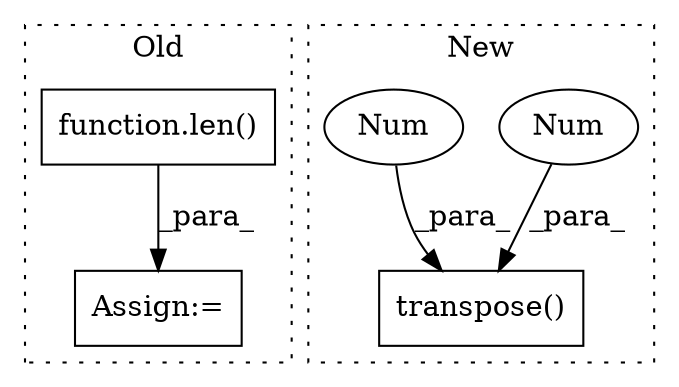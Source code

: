 digraph G {
subgraph cluster0 {
1 [label="function.len()" a="75" s="33854,33884" l="4,1" shape="box"];
5 [label="Assign:=" a="68" s="33851" l="3" shape="box"];
label = "Old";
style="dotted";
}
subgraph cluster1 {
2 [label="transpose()" a="75" s="37776,37809" l="29,1" shape="box"];
3 [label="Num" a="76" s="37808" l="1" shape="ellipse"];
4 [label="Num" a="76" s="37805" l="1" shape="ellipse"];
label = "New";
style="dotted";
}
1 -> 5 [label="_para_"];
3 -> 2 [label="_para_"];
4 -> 2 [label="_para_"];
}